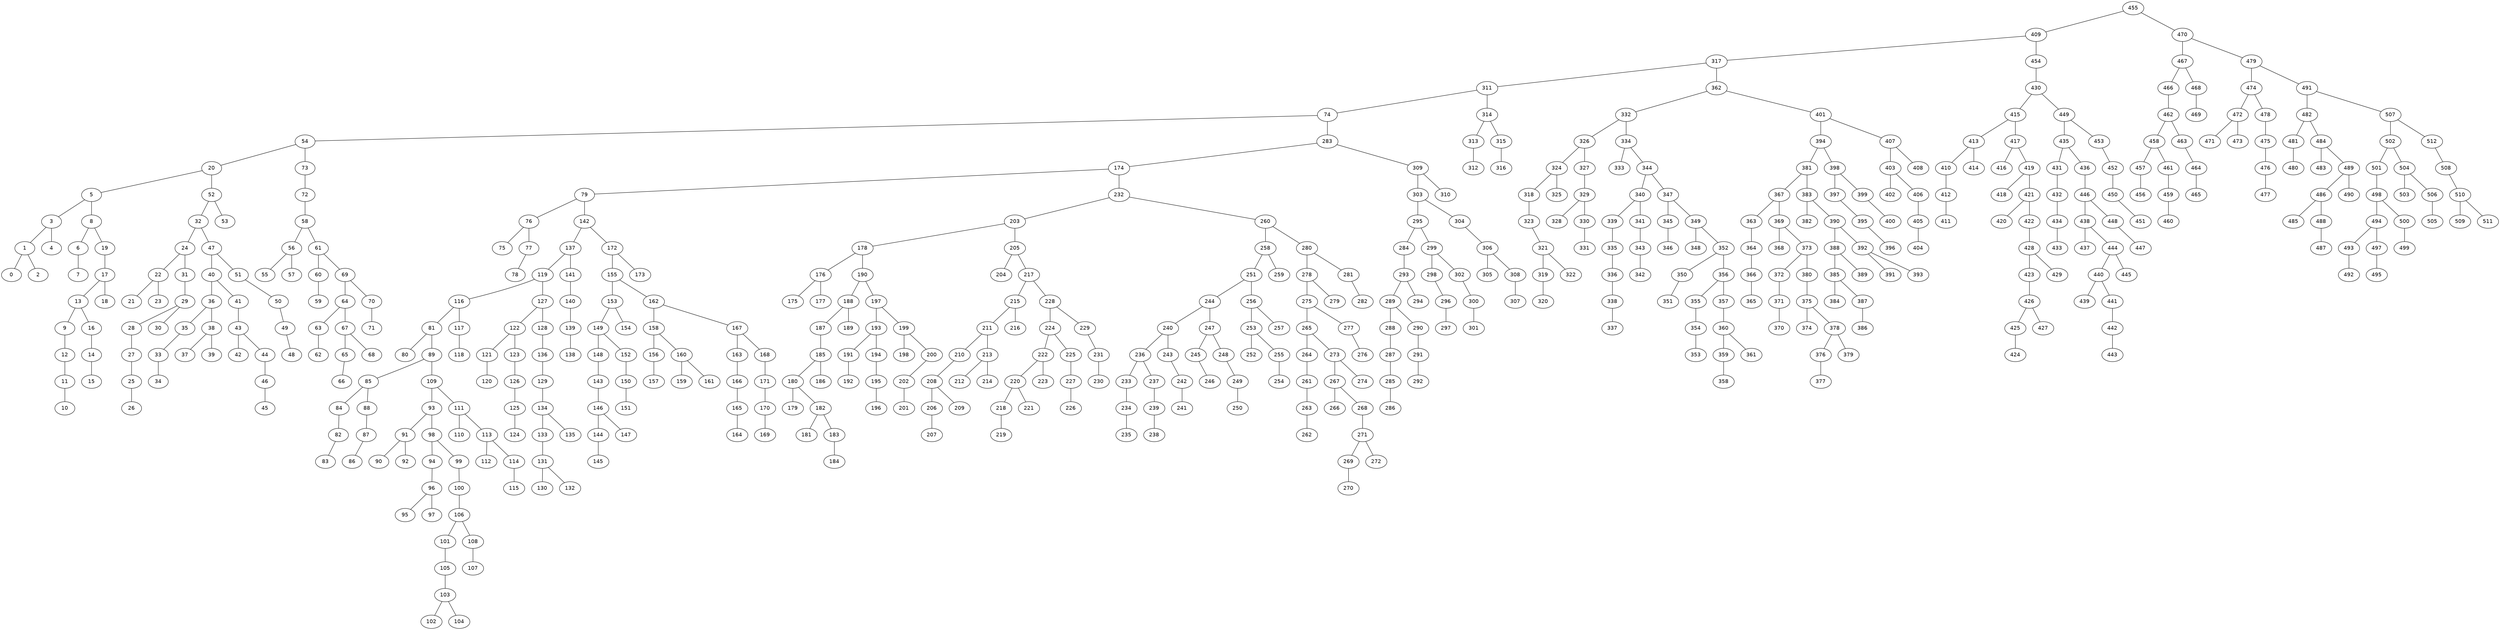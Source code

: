 graph BST {
    node [fontname="Helvetica"];
    455 [label="455"];
    455 -- 409;
    409 [label="409"];
    409 -- 317;
    317 [label="317"];
    317 -- 311;
    311 [label="311"];
    311 -- 74;
    74 [label="74"];
    74 -- 54;
    54 [label="54"];
    54 -- 20;
    20 [label="20"];
    20 -- 5;
    5 [label="5"];
    5 -- 3;
    3 [label="3"];
    3 -- 1;
    1 [label="1"];
    1 -- 0;
    0 [label="0"];
    1 -- 2;
    2 [label="2"];
    3 -- 4;
    4 [label="4"];
    5 -- 8;
    8 [label="8"];
    8 -- 6;
    6 [label="6"];
    6 -- 7;
    7 [label="7"];
    8 -- 19;
    19 [label="19"];
    19 -- 17;
    17 [label="17"];
    17 -- 13;
    13 [label="13"];
    13 -- 9;
    9 [label="9"];
    9 -- 12;
    12 [label="12"];
    12 -- 11;
    11 [label="11"];
    11 -- 10;
    10 [label="10"];
    13 -- 16;
    16 [label="16"];
    16 -- 14;
    14 [label="14"];
    14 -- 15;
    15 [label="15"];
    17 -- 18;
    18 [label="18"];
    20 -- 52;
    52 [label="52"];
    52 -- 32;
    32 [label="32"];
    32 -- 24;
    24 [label="24"];
    24 -- 22;
    22 [label="22"];
    22 -- 21;
    21 [label="21"];
    22 -- 23;
    23 [label="23"];
    24 -- 31;
    31 [label="31"];
    31 -- 29;
    29 [label="29"];
    29 -- 28;
    28 [label="28"];
    28 -- 27;
    27 [label="27"];
    27 -- 25;
    25 [label="25"];
    25 -- 26;
    26 [label="26"];
    29 -- 30;
    30 [label="30"];
    32 -- 47;
    47 [label="47"];
    47 -- 40;
    40 [label="40"];
    40 -- 36;
    36 [label="36"];
    36 -- 35;
    35 [label="35"];
    35 -- 33;
    33 [label="33"];
    33 -- 34;
    34 [label="34"];
    36 -- 38;
    38 [label="38"];
    38 -- 37;
    37 [label="37"];
    38 -- 39;
    39 [label="39"];
    40 -- 41;
    41 [label="41"];
    41 -- 43;
    43 [label="43"];
    43 -- 42;
    42 [label="42"];
    43 -- 44;
    44 [label="44"];
    44 -- 46;
    46 [label="46"];
    46 -- 45;
    45 [label="45"];
    47 -- 51;
    51 [label="51"];
    51 -- 50;
    50 [label="50"];
    50 -- 49;
    49 [label="49"];
    49 -- 48;
    48 [label="48"];
    52 -- 53;
    53 [label="53"];
    54 -- 73;
    73 [label="73"];
    73 -- 72;
    72 [label="72"];
    72 -- 58;
    58 [label="58"];
    58 -- 56;
    56 [label="56"];
    56 -- 55;
    55 [label="55"];
    56 -- 57;
    57 [label="57"];
    58 -- 61;
    61 [label="61"];
    61 -- 60;
    60 [label="60"];
    60 -- 59;
    59 [label="59"];
    61 -- 69;
    69 [label="69"];
    69 -- 64;
    64 [label="64"];
    64 -- 63;
    63 [label="63"];
    63 -- 62;
    62 [label="62"];
    64 -- 67;
    67 [label="67"];
    67 -- 65;
    65 [label="65"];
    65 -- 66;
    66 [label="66"];
    67 -- 68;
    68 [label="68"];
    69 -- 70;
    70 [label="70"];
    70 -- 71;
    71 [label="71"];
    74 -- 283;
    283 [label="283"];
    283 -- 174;
    174 [label="174"];
    174 -- 79;
    79 [label="79"];
    79 -- 76;
    76 [label="76"];
    76 -- 75;
    75 [label="75"];
    76 -- 77;
    77 [label="77"];
    77 -- 78;
    78 [label="78"];
    79 -- 142;
    142 [label="142"];
    142 -- 137;
    137 [label="137"];
    137 -- 119;
    119 [label="119"];
    119 -- 116;
    116 [label="116"];
    116 -- 81;
    81 [label="81"];
    81 -- 80;
    80 [label="80"];
    81 -- 89;
    89 [label="89"];
    89 -- 85;
    85 [label="85"];
    85 -- 84;
    84 [label="84"];
    84 -- 82;
    82 [label="82"];
    82 -- 83;
    83 [label="83"];
    85 -- 88;
    88 [label="88"];
    88 -- 87;
    87 [label="87"];
    87 -- 86;
    86 [label="86"];
    89 -- 109;
    109 [label="109"];
    109 -- 93;
    93 [label="93"];
    93 -- 91;
    91 [label="91"];
    91 -- 90;
    90 [label="90"];
    91 -- 92;
    92 [label="92"];
    93 -- 98;
    98 [label="98"];
    98 -- 94;
    94 [label="94"];
    94 -- 96;
    96 [label="96"];
    96 -- 95;
    95 [label="95"];
    96 -- 97;
    97 [label="97"];
    98 -- 99;
    99 [label="99"];
    99 -- 100;
    100 [label="100"];
    100 -- 106;
    106 [label="106"];
    106 -- 101;
    101 [label="101"];
    101 -- 105;
    105 [label="105"];
    105 -- 103;
    103 [label="103"];
    103 -- 102;
    102 [label="102"];
    103 -- 104;
    104 [label="104"];
    106 -- 108;
    108 [label="108"];
    108 -- 107;
    107 [label="107"];
    109 -- 111;
    111 [label="111"];
    111 -- 110;
    110 [label="110"];
    111 -- 113;
    113 [label="113"];
    113 -- 112;
    112 [label="112"];
    113 -- 114;
    114 [label="114"];
    114 -- 115;
    115 [label="115"];
    116 -- 117;
    117 [label="117"];
    117 -- 118;
    118 [label="118"];
    119 -- 127;
    127 [label="127"];
    127 -- 122;
    122 [label="122"];
    122 -- 121;
    121 [label="121"];
    121 -- 120;
    120 [label="120"];
    122 -- 123;
    123 [label="123"];
    123 -- 126;
    126 [label="126"];
    126 -- 125;
    125 [label="125"];
    125 -- 124;
    124 [label="124"];
    127 -- 128;
    128 [label="128"];
    128 -- 136;
    136 [label="136"];
    136 -- 129;
    129 [label="129"];
    129 -- 134;
    134 [label="134"];
    134 -- 133;
    133 [label="133"];
    133 -- 131;
    131 [label="131"];
    131 -- 130;
    130 [label="130"];
    131 -- 132;
    132 [label="132"];
    134 -- 135;
    135 [label="135"];
    137 -- 141;
    141 [label="141"];
    141 -- 140;
    140 [label="140"];
    140 -- 139;
    139 [label="139"];
    139 -- 138;
    138 [label="138"];
    142 -- 172;
    172 [label="172"];
    172 -- 155;
    155 [label="155"];
    155 -- 153;
    153 [label="153"];
    153 -- 149;
    149 [label="149"];
    149 -- 148;
    148 [label="148"];
    148 -- 143;
    143 [label="143"];
    143 -- 146;
    146 [label="146"];
    146 -- 144;
    144 [label="144"];
    144 -- 145;
    145 [label="145"];
    146 -- 147;
    147 [label="147"];
    149 -- 152;
    152 [label="152"];
    152 -- 150;
    150 [label="150"];
    150 -- 151;
    151 [label="151"];
    153 -- 154;
    154 [label="154"];
    155 -- 162;
    162 [label="162"];
    162 -- 158;
    158 [label="158"];
    158 -- 156;
    156 [label="156"];
    156 -- 157;
    157 [label="157"];
    158 -- 160;
    160 [label="160"];
    160 -- 159;
    159 [label="159"];
    160 -- 161;
    161 [label="161"];
    162 -- 167;
    167 [label="167"];
    167 -- 163;
    163 [label="163"];
    163 -- 166;
    166 [label="166"];
    166 -- 165;
    165 [label="165"];
    165 -- 164;
    164 [label="164"];
    167 -- 168;
    168 [label="168"];
    168 -- 171;
    171 [label="171"];
    171 -- 170;
    170 [label="170"];
    170 -- 169;
    169 [label="169"];
    172 -- 173;
    173 [label="173"];
    174 -- 232;
    232 [label="232"];
    232 -- 203;
    203 [label="203"];
    203 -- 178;
    178 [label="178"];
    178 -- 176;
    176 [label="176"];
    176 -- 175;
    175 [label="175"];
    176 -- 177;
    177 [label="177"];
    178 -- 190;
    190 [label="190"];
    190 -- 188;
    188 [label="188"];
    188 -- 187;
    187 [label="187"];
    187 -- 185;
    185 [label="185"];
    185 -- 180;
    180 [label="180"];
    180 -- 179;
    179 [label="179"];
    180 -- 182;
    182 [label="182"];
    182 -- 181;
    181 [label="181"];
    182 -- 183;
    183 [label="183"];
    183 -- 184;
    184 [label="184"];
    185 -- 186;
    186 [label="186"];
    188 -- 189;
    189 [label="189"];
    190 -- 197;
    197 [label="197"];
    197 -- 193;
    193 [label="193"];
    193 -- 191;
    191 [label="191"];
    191 -- 192;
    192 [label="192"];
    193 -- 194;
    194 [label="194"];
    194 -- 195;
    195 [label="195"];
    195 -- 196;
    196 [label="196"];
    197 -- 199;
    199 [label="199"];
    199 -- 198;
    198 [label="198"];
    199 -- 200;
    200 [label="200"];
    200 -- 202;
    202 [label="202"];
    202 -- 201;
    201 [label="201"];
    203 -- 205;
    205 [label="205"];
    205 -- 204;
    204 [label="204"];
    205 -- 217;
    217 [label="217"];
    217 -- 215;
    215 [label="215"];
    215 -- 211;
    211 [label="211"];
    211 -- 210;
    210 [label="210"];
    210 -- 208;
    208 [label="208"];
    208 -- 206;
    206 [label="206"];
    206 -- 207;
    207 [label="207"];
    208 -- 209;
    209 [label="209"];
    211 -- 213;
    213 [label="213"];
    213 -- 212;
    212 [label="212"];
    213 -- 214;
    214 [label="214"];
    215 -- 216;
    216 [label="216"];
    217 -- 228;
    228 [label="228"];
    228 -- 224;
    224 [label="224"];
    224 -- 222;
    222 [label="222"];
    222 -- 220;
    220 [label="220"];
    220 -- 218;
    218 [label="218"];
    218 -- 219;
    219 [label="219"];
    220 -- 221;
    221 [label="221"];
    222 -- 223;
    223 [label="223"];
    224 -- 225;
    225 [label="225"];
    225 -- 227;
    227 [label="227"];
    227 -- 226;
    226 [label="226"];
    228 -- 229;
    229 [label="229"];
    229 -- 231;
    231 [label="231"];
    231 -- 230;
    230 [label="230"];
    232 -- 260;
    260 [label="260"];
    260 -- 258;
    258 [label="258"];
    258 -- 251;
    251 [label="251"];
    251 -- 244;
    244 [label="244"];
    244 -- 240;
    240 [label="240"];
    240 -- 236;
    236 [label="236"];
    236 -- 233;
    233 [label="233"];
    233 -- 234;
    234 [label="234"];
    234 -- 235;
    235 [label="235"];
    236 -- 237;
    237 [label="237"];
    237 -- 239;
    239 [label="239"];
    239 -- 238;
    238 [label="238"];
    240 -- 243;
    243 [label="243"];
    243 -- 242;
    242 [label="242"];
    242 -- 241;
    241 [label="241"];
    244 -- 247;
    247 [label="247"];
    247 -- 245;
    245 [label="245"];
    245 -- 246;
    246 [label="246"];
    247 -- 248;
    248 [label="248"];
    248 -- 249;
    249 [label="249"];
    249 -- 250;
    250 [label="250"];
    251 -- 256;
    256 [label="256"];
    256 -- 253;
    253 [label="253"];
    253 -- 252;
    252 [label="252"];
    253 -- 255;
    255 [label="255"];
    255 -- 254;
    254 [label="254"];
    256 -- 257;
    257 [label="257"];
    258 -- 259;
    259 [label="259"];
    260 -- 280;
    280 [label="280"];
    280 -- 278;
    278 [label="278"];
    278 -- 275;
    275 [label="275"];
    275 -- 265;
    265 [label="265"];
    265 -- 264;
    264 [label="264"];
    264 -- 261;
    261 [label="261"];
    261 -- 263;
    263 [label="263"];
    263 -- 262;
    262 [label="262"];
    265 -- 273;
    273 [label="273"];
    273 -- 267;
    267 [label="267"];
    267 -- 266;
    266 [label="266"];
    267 -- 268;
    268 [label="268"];
    268 -- 271;
    271 [label="271"];
    271 -- 269;
    269 [label="269"];
    269 -- 270;
    270 [label="270"];
    271 -- 272;
    272 [label="272"];
    273 -- 274;
    274 [label="274"];
    275 -- 277;
    277 [label="277"];
    277 -- 276;
    276 [label="276"];
    278 -- 279;
    279 [label="279"];
    280 -- 281;
    281 [label="281"];
    281 -- 282;
    282 [label="282"];
    283 -- 309;
    309 [label="309"];
    309 -- 303;
    303 [label="303"];
    303 -- 295;
    295 [label="295"];
    295 -- 284;
    284 [label="284"];
    284 -- 293;
    293 [label="293"];
    293 -- 289;
    289 [label="289"];
    289 -- 288;
    288 [label="288"];
    288 -- 287;
    287 [label="287"];
    287 -- 285;
    285 [label="285"];
    285 -- 286;
    286 [label="286"];
    289 -- 290;
    290 [label="290"];
    290 -- 291;
    291 [label="291"];
    291 -- 292;
    292 [label="292"];
    293 -- 294;
    294 [label="294"];
    295 -- 299;
    299 [label="299"];
    299 -- 298;
    298 [label="298"];
    298 -- 296;
    296 [label="296"];
    296 -- 297;
    297 [label="297"];
    299 -- 302;
    302 [label="302"];
    302 -- 300;
    300 [label="300"];
    300 -- 301;
    301 [label="301"];
    303 -- 304;
    304 [label="304"];
    304 -- 306;
    306 [label="306"];
    306 -- 305;
    305 [label="305"];
    306 -- 308;
    308 [label="308"];
    308 -- 307;
    307 [label="307"];
    309 -- 310;
    310 [label="310"];
    311 -- 314;
    314 [label="314"];
    314 -- 313;
    313 [label="313"];
    313 -- 312;
    312 [label="312"];
    314 -- 315;
    315 [label="315"];
    315 -- 316;
    316 [label="316"];
    317 -- 362;
    362 [label="362"];
    362 -- 332;
    332 [label="332"];
    332 -- 326;
    326 [label="326"];
    326 -- 324;
    324 [label="324"];
    324 -- 318;
    318 [label="318"];
    318 -- 323;
    323 [label="323"];
    323 -- 321;
    321 [label="321"];
    321 -- 319;
    319 [label="319"];
    319 -- 320;
    320 [label="320"];
    321 -- 322;
    322 [label="322"];
    324 -- 325;
    325 [label="325"];
    326 -- 327;
    327 [label="327"];
    327 -- 329;
    329 [label="329"];
    329 -- 328;
    328 [label="328"];
    329 -- 330;
    330 [label="330"];
    330 -- 331;
    331 [label="331"];
    332 -- 334;
    334 [label="334"];
    334 -- 333;
    333 [label="333"];
    334 -- 344;
    344 [label="344"];
    344 -- 340;
    340 [label="340"];
    340 -- 339;
    339 [label="339"];
    339 -- 335;
    335 [label="335"];
    335 -- 336;
    336 [label="336"];
    336 -- 338;
    338 [label="338"];
    338 -- 337;
    337 [label="337"];
    340 -- 341;
    341 [label="341"];
    341 -- 343;
    343 [label="343"];
    343 -- 342;
    342 [label="342"];
    344 -- 347;
    347 [label="347"];
    347 -- 345;
    345 [label="345"];
    345 -- 346;
    346 [label="346"];
    347 -- 349;
    349 [label="349"];
    349 -- 348;
    348 [label="348"];
    349 -- 352;
    352 [label="352"];
    352 -- 350;
    350 [label="350"];
    350 -- 351;
    351 [label="351"];
    352 -- 356;
    356 [label="356"];
    356 -- 355;
    355 [label="355"];
    355 -- 354;
    354 [label="354"];
    354 -- 353;
    353 [label="353"];
    356 -- 357;
    357 [label="357"];
    357 -- 360;
    360 [label="360"];
    360 -- 359;
    359 [label="359"];
    359 -- 358;
    358 [label="358"];
    360 -- 361;
    361 [label="361"];
    362 -- 401;
    401 [label="401"];
    401 -- 394;
    394 [label="394"];
    394 -- 381;
    381 [label="381"];
    381 -- 367;
    367 [label="367"];
    367 -- 363;
    363 [label="363"];
    363 -- 364;
    364 [label="364"];
    364 -- 366;
    366 [label="366"];
    366 -- 365;
    365 [label="365"];
    367 -- 369;
    369 [label="369"];
    369 -- 368;
    368 [label="368"];
    369 -- 373;
    373 [label="373"];
    373 -- 372;
    372 [label="372"];
    372 -- 371;
    371 [label="371"];
    371 -- 370;
    370 [label="370"];
    373 -- 380;
    380 [label="380"];
    380 -- 375;
    375 [label="375"];
    375 -- 374;
    374 [label="374"];
    375 -- 378;
    378 [label="378"];
    378 -- 376;
    376 [label="376"];
    376 -- 377;
    377 [label="377"];
    378 -- 379;
    379 [label="379"];
    381 -- 383;
    383 [label="383"];
    383 -- 382;
    382 [label="382"];
    383 -- 390;
    390 [label="390"];
    390 -- 388;
    388 [label="388"];
    388 -- 385;
    385 [label="385"];
    385 -- 384;
    384 [label="384"];
    385 -- 387;
    387 [label="387"];
    387 -- 386;
    386 [label="386"];
    388 -- 389;
    389 [label="389"];
    390 -- 392;
    392 [label="392"];
    392 -- 391;
    391 [label="391"];
    392 -- 393;
    393 [label="393"];
    394 -- 398;
    398 [label="398"];
    398 -- 397;
    397 [label="397"];
    397 -- 395;
    395 [label="395"];
    395 -- 396;
    396 [label="396"];
    398 -- 399;
    399 [label="399"];
    399 -- 400;
    400 [label="400"];
    401 -- 407;
    407 [label="407"];
    407 -- 403;
    403 [label="403"];
    403 -- 402;
    402 [label="402"];
    403 -- 406;
    406 [label="406"];
    406 -- 405;
    405 [label="405"];
    405 -- 404;
    404 [label="404"];
    407 -- 408;
    408 [label="408"];
    409 -- 454;
    454 [label="454"];
    454 -- 430;
    430 [label="430"];
    430 -- 415;
    415 [label="415"];
    415 -- 413;
    413 [label="413"];
    413 -- 410;
    410 [label="410"];
    410 -- 412;
    412 [label="412"];
    412 -- 411;
    411 [label="411"];
    413 -- 414;
    414 [label="414"];
    415 -- 417;
    417 [label="417"];
    417 -- 416;
    416 [label="416"];
    417 -- 419;
    419 [label="419"];
    419 -- 418;
    418 [label="418"];
    419 -- 421;
    421 [label="421"];
    421 -- 420;
    420 [label="420"];
    421 -- 422;
    422 [label="422"];
    422 -- 428;
    428 [label="428"];
    428 -- 423;
    423 [label="423"];
    423 -- 426;
    426 [label="426"];
    426 -- 425;
    425 [label="425"];
    425 -- 424;
    424 [label="424"];
    426 -- 427;
    427 [label="427"];
    428 -- 429;
    429 [label="429"];
    430 -- 449;
    449 [label="449"];
    449 -- 435;
    435 [label="435"];
    435 -- 431;
    431 [label="431"];
    431 -- 432;
    432 [label="432"];
    432 -- 434;
    434 [label="434"];
    434 -- 433;
    433 [label="433"];
    435 -- 436;
    436 [label="436"];
    436 -- 446;
    446 [label="446"];
    446 -- 438;
    438 [label="438"];
    438 -- 437;
    437 [label="437"];
    438 -- 444;
    444 [label="444"];
    444 -- 440;
    440 [label="440"];
    440 -- 439;
    439 [label="439"];
    440 -- 441;
    441 [label="441"];
    441 -- 442;
    442 [label="442"];
    442 -- 443;
    443 [label="443"];
    444 -- 445;
    445 [label="445"];
    446 -- 448;
    448 [label="448"];
    448 -- 447;
    447 [label="447"];
    449 -- 453;
    453 [label="453"];
    453 -- 452;
    452 [label="452"];
    452 -- 450;
    450 [label="450"];
    450 -- 451;
    451 [label="451"];
    455 -- 470;
    470 [label="470"];
    470 -- 467;
    467 [label="467"];
    467 -- 466;
    466 [label="466"];
    466 -- 462;
    462 [label="462"];
    462 -- 458;
    458 [label="458"];
    458 -- 457;
    457 [label="457"];
    457 -- 456;
    456 [label="456"];
    458 -- 461;
    461 [label="461"];
    461 -- 459;
    459 [label="459"];
    459 -- 460;
    460 [label="460"];
    462 -- 463;
    463 [label="463"];
    463 -- 464;
    464 [label="464"];
    464 -- 465;
    465 [label="465"];
    467 -- 468;
    468 [label="468"];
    468 -- 469;
    469 [label="469"];
    470 -- 479;
    479 [label="479"];
    479 -- 474;
    474 [label="474"];
    474 -- 472;
    472 [label="472"];
    472 -- 471;
    471 [label="471"];
    472 -- 473;
    473 [label="473"];
    474 -- 478;
    478 [label="478"];
    478 -- 475;
    475 [label="475"];
    475 -- 476;
    476 [label="476"];
    476 -- 477;
    477 [label="477"];
    479 -- 491;
    491 [label="491"];
    491 -- 482;
    482 [label="482"];
    482 -- 481;
    481 [label="481"];
    481 -- 480;
    480 [label="480"];
    482 -- 484;
    484 [label="484"];
    484 -- 483;
    483 [label="483"];
    484 -- 489;
    489 [label="489"];
    489 -- 486;
    486 [label="486"];
    486 -- 485;
    485 [label="485"];
    486 -- 488;
    488 [label="488"];
    488 -- 487;
    487 [label="487"];
    489 -- 490;
    490 [label="490"];
    491 -- 507;
    507 [label="507"];
    507 -- 502;
    502 [label="502"];
    502 -- 501;
    501 [label="501"];
    501 -- 498;
    498 [label="498"];
    498 -- 494;
    494 [label="494"];
    494 -- 493;
    493 [label="493"];
    493 -- 492;
    492 [label="492"];
    494 -- 497;
    497 [label="497"];
    497 -- 495;
    495 [label="495"];
    498 -- 500;
    500 [label="500"];
    500 -- 499;
    499 [label="499"];
    502 -- 504;
    504 [label="504"];
    504 -- 503;
    503 [label="503"];
    504 -- 506;
    506 [label="506"];
    506 -- 505;
    505 [label="505"];
    507 -- 512;
    512 [label="512"];
    512 -- 508;
    508 [label="508"];
    508 -- 510;
    510 [label="510"];
    510 -- 509;
    509 [label="509"];
    510 -- 511;
    511 [label="511"];
}

